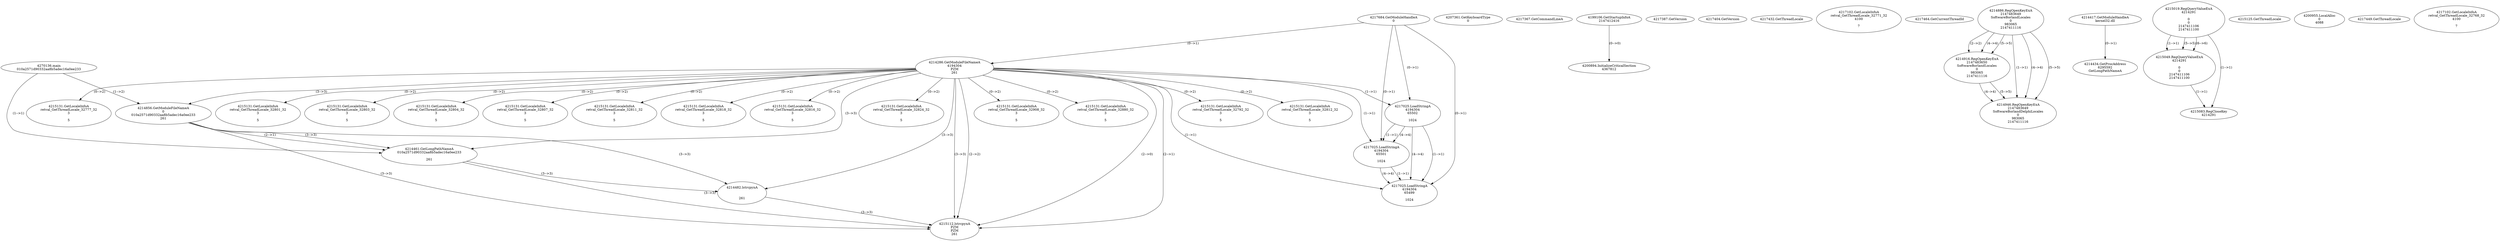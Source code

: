 // Global SCDG with merge call
digraph {
	0 [label="4270136.main
010a2571d90332aa8b5adec16a0ee233"]
	1 [label="4217684.GetModuleHandleA
0"]
	2 [label="4207361.GetKeyboardType
0"]
	3 [label="4217367.GetCommandLineA
"]
	4 [label="4199106.GetStartupInfoA
2147412416"]
	5 [label="4217387.GetVersion
"]
	6 [label="4217404.GetVersion
"]
	7 [label="4217432.GetThreadLocale
"]
	8 [label="4217102.GetLocaleInfoA
retval_GetThreadLocale_32771_32
4100

7"]
	9 [label="4217464.GetCurrentThreadId
"]
	10 [label="4214286.GetModuleFileNameA
4194304
PZM
261"]
	1 -> 10 [label="(0-->1)"]
	11 [label="4214856.GetModuleFileNameA
0
010a2571d90332aa8b5adec16a0ee233
261"]
	0 -> 11 [label="(1-->2)"]
	10 -> 11 [label="(3-->3)"]
	12 [label="4214886.RegOpenKeyExA
2147483649
Software\Borland\Locales
0
983065
2147411116"]
	13 [label="4214916.RegOpenKeyExA
2147483650
Software\Borland\Locales
0
983065
2147411116"]
	12 -> 13 [label="(2-->2)"]
	12 -> 13 [label="(4-->4)"]
	12 -> 13 [label="(5-->5)"]
	14 [label="4214946.RegOpenKeyExA
2147483649
Software\Borland\Delphi\Locales
0
983065
2147411116"]
	12 -> 14 [label="(1-->1)"]
	12 -> 14 [label="(4-->4)"]
	13 -> 14 [label="(4-->4)"]
	12 -> 14 [label="(5-->5)"]
	13 -> 14 [label="(5-->5)"]
	15 [label="4214417.GetModuleHandleA
kernel32.dll"]
	16 [label="4214434.GetProcAddress
6295592
GetLongPathNameA"]
	15 -> 16 [label="(0-->1)"]
	17 [label="4214461.GetLongPathNameA
010a2571d90332aa8b5adec16a0ee233

261"]
	0 -> 17 [label="(1-->1)"]
	11 -> 17 [label="(2-->1)"]
	10 -> 17 [label="(3-->3)"]
	11 -> 17 [label="(3-->3)"]
	18 [label="4214482.lstrcpynA


261"]
	10 -> 18 [label="(3-->3)"]
	11 -> 18 [label="(3-->3)"]
	17 -> 18 [label="(3-->3)"]
	19 [label="4215019.RegQueryValueExA
4214291

0
0
2147411106
2147411100"]
	20 [label="4215049.RegQueryValueExA
4214291

0
0
2147411106
2147411100"]
	19 -> 20 [label="(1-->1)"]
	19 -> 20 [label="(5-->5)"]
	19 -> 20 [label="(6-->6)"]
	21 [label="4215083.RegCloseKey
4214291"]
	19 -> 21 [label="(1-->1)"]
	20 -> 21 [label="(1-->1)"]
	22 [label="4215112.lstrcpynA
PZM
PZM
261"]
	10 -> 22 [label="(2-->1)"]
	10 -> 22 [label="(2-->2)"]
	10 -> 22 [label="(3-->3)"]
	11 -> 22 [label="(3-->3)"]
	17 -> 22 [label="(3-->3)"]
	18 -> 22 [label="(3-->3)"]
	10 -> 22 [label="(2-->0)"]
	23 [label="4215125.GetThreadLocale
"]
	24 [label="4215131.GetLocaleInfoA
retval_GetThreadLocale_32908_32
3

5"]
	10 -> 24 [label="(0-->2)"]
	25 [label="4217025.LoadStringA
4194304
65502

1024"]
	1 -> 25 [label="(0-->1)"]
	10 -> 25 [label="(1-->1)"]
	26 [label="4215131.GetLocaleInfoA
retval_GetThreadLocale_32880_32
3

5"]
	10 -> 26 [label="(0-->2)"]
	27 [label="4217025.LoadStringA
4194304
65501

1024"]
	1 -> 27 [label="(0-->1)"]
	10 -> 27 [label="(1-->1)"]
	25 -> 27 [label="(1-->1)"]
	25 -> 27 [label="(4-->4)"]
	28 [label="4217025.LoadStringA
4194304
65499

1024"]
	1 -> 28 [label="(0-->1)"]
	10 -> 28 [label="(1-->1)"]
	25 -> 28 [label="(1-->1)"]
	27 -> 28 [label="(1-->1)"]
	25 -> 28 [label="(4-->4)"]
	27 -> 28 [label="(4-->4)"]
	29 [label="4215131.GetLocaleInfoA
retval_GetThreadLocale_32792_32
3

5"]
	10 -> 29 [label="(0-->2)"]
	30 [label="4200894.InitializeCriticalSection
4367812"]
	4 -> 30 [label="(0-->0)"]
	31 [label="4200955.LocalAlloc
0
4088"]
	32 [label="4215131.GetLocaleInfoA
retval_GetThreadLocale_32812_32
3

5"]
	10 -> 32 [label="(0-->2)"]
	33 [label="4215131.GetLocaleInfoA
retval_GetThreadLocale_32777_32
3

5"]
	10 -> 33 [label="(0-->2)"]
	34 [label="4215131.GetLocaleInfoA
retval_GetThreadLocale_32801_32
3

5"]
	10 -> 34 [label="(0-->2)"]
	35 [label="4215131.GetLocaleInfoA
retval_GetThreadLocale_32803_32
3

5"]
	10 -> 35 [label="(0-->2)"]
	36 [label="4215131.GetLocaleInfoA
retval_GetThreadLocale_32804_32
3

5"]
	10 -> 36 [label="(0-->2)"]
	37 [label="4215131.GetLocaleInfoA
retval_GetThreadLocale_32807_32
3

5"]
	10 -> 37 [label="(0-->2)"]
	38 [label="4215131.GetLocaleInfoA
retval_GetThreadLocale_32811_32
3

5"]
	10 -> 38 [label="(0-->2)"]
	39 [label="4215131.GetLocaleInfoA
retval_GetThreadLocale_32818_32
3

5"]
	10 -> 39 [label="(0-->2)"]
	40 [label="4215131.GetLocaleInfoA
retval_GetThreadLocale_32816_32
3

5"]
	10 -> 40 [label="(0-->2)"]
	41 [label="4217449.GetThreadLocale
"]
	42 [label="4217102.GetLocaleInfoA
retval_GetThreadLocale_32768_32
4100

7"]
	43 [label="4215131.GetLocaleInfoA
retval_GetThreadLocale_32824_32
3

5"]
	10 -> 43 [label="(0-->2)"]
}
